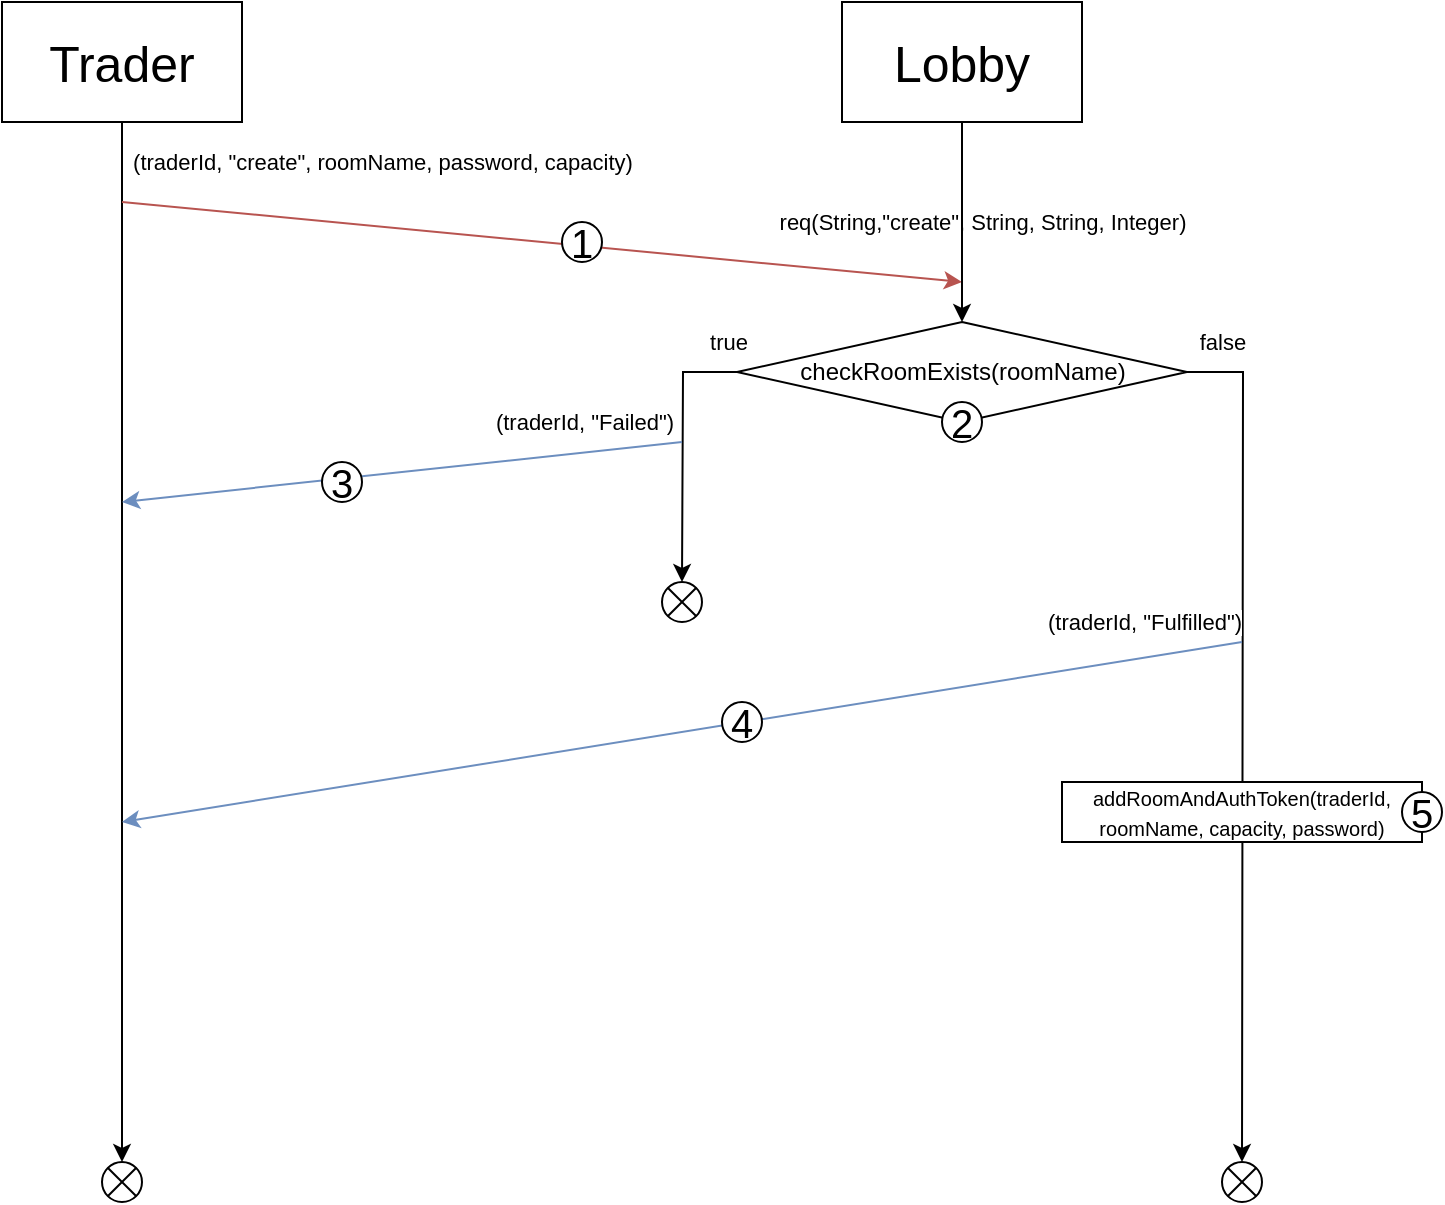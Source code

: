 <mxfile version="22.1.18" type="device">
  <diagram name="Side-1" id="3WtRLQ2df1MF-TyXNDJJ">
    <mxGraphModel dx="1195" dy="634" grid="1" gridSize="10" guides="1" tooltips="1" connect="1" arrows="1" fold="1" page="1" pageScale="1" pageWidth="3300" pageHeight="2339" math="0" shadow="0">
      <root>
        <mxCell id="0" />
        <mxCell id="1" parent="0" />
        <mxCell id="fQZC0R4J9lBJNPcKV3xF-4" style="edgeStyle=orthogonalEdgeStyle;rounded=0;orthogonalLoop=1;jettySize=auto;html=1;" edge="1" parent="1" source="fQZC0R4J9lBJNPcKV3xF-2">
          <mxGeometry relative="1" as="geometry">
            <mxPoint x="350" y="720" as="targetPoint" />
          </mxGeometry>
        </mxCell>
        <mxCell id="fQZC0R4J9lBJNPcKV3xF-2" value="&lt;font style=&quot;font-size: 25px;&quot;&gt;Trader&lt;/font&gt;" style="rounded=0;whiteSpace=wrap;html=1;" vertex="1" parent="1">
          <mxGeometry x="290" y="140" width="120" height="60" as="geometry" />
        </mxCell>
        <mxCell id="fQZC0R4J9lBJNPcKV3xF-3" value="&lt;font style=&quot;font-size: 25px;&quot;&gt;Lobby&lt;/font&gt;" style="rounded=0;whiteSpace=wrap;html=1;" vertex="1" parent="1">
          <mxGeometry x="710" y="140" width="120" height="60" as="geometry" />
        </mxCell>
        <mxCell id="fQZC0R4J9lBJNPcKV3xF-6" value="" style="endArrow=classic;html=1;rounded=0;fillColor=#f8cecc;strokeColor=#b85450;" edge="1" parent="1">
          <mxGeometry width="50" height="50" relative="1" as="geometry">
            <mxPoint x="350" y="240" as="sourcePoint" />
            <mxPoint x="770" y="280" as="targetPoint" />
          </mxGeometry>
        </mxCell>
        <mxCell id="fQZC0R4J9lBJNPcKV3xF-7" value="(traderId, &quot;create&quot;, roomName, password, capacity)" style="edgeLabel;html=1;align=center;verticalAlign=middle;resizable=0;points=[];" vertex="1" connectable="0" parent="fQZC0R4J9lBJNPcKV3xF-6">
          <mxGeometry x="-0.805" relative="1" as="geometry">
            <mxPoint x="89" y="-24" as="offset" />
          </mxGeometry>
        </mxCell>
        <mxCell id="fQZC0R4J9lBJNPcKV3xF-8" value="req(String,&quot;create&quot;, String, String, Integer)" style="edgeLabel;html=1;align=center;verticalAlign=middle;resizable=0;points=[];" vertex="1" connectable="0" parent="fQZC0R4J9lBJNPcKV3xF-6">
          <mxGeometry x="0.762" y="-1" relative="1" as="geometry">
            <mxPoint x="60" y="-26" as="offset" />
          </mxGeometry>
        </mxCell>
        <mxCell id="fQZC0R4J9lBJNPcKV3xF-16" value="&lt;font style=&quot;font-size: 20px;&quot;&gt;1&lt;/font&gt;" style="ellipse;whiteSpace=wrap;html=1;aspect=fixed;" vertex="1" parent="1">
          <mxGeometry x="570" y="250" width="20" height="20" as="geometry" />
        </mxCell>
        <mxCell id="fQZC0R4J9lBJNPcKV3xF-35" value="" style="edgeStyle=orthogonalEdgeStyle;rounded=0;orthogonalLoop=1;jettySize=auto;html=1;" edge="1" parent="1" source="fQZC0R4J9lBJNPcKV3xF-3" target="fQZC0R4J9lBJNPcKV3xF-34">
          <mxGeometry relative="1" as="geometry">
            <mxPoint x="770" y="720" as="targetPoint" />
            <mxPoint x="770" y="200" as="sourcePoint" />
          </mxGeometry>
        </mxCell>
        <mxCell id="fQZC0R4J9lBJNPcKV3xF-37" style="edgeStyle=orthogonalEdgeStyle;rounded=0;orthogonalLoop=1;jettySize=auto;html=1;" edge="1" parent="1" source="fQZC0R4J9lBJNPcKV3xF-34">
          <mxGeometry relative="1" as="geometry">
            <mxPoint x="630" y="430" as="targetPoint" />
          </mxGeometry>
        </mxCell>
        <mxCell id="fQZC0R4J9lBJNPcKV3xF-39" value="false" style="edgeLabel;html=1;align=center;verticalAlign=middle;resizable=0;points=[];" vertex="1" connectable="0" parent="fQZC0R4J9lBJNPcKV3xF-37">
          <mxGeometry x="-0.794" y="-1" relative="1" as="geometry">
            <mxPoint x="256" y="-14" as="offset" />
          </mxGeometry>
        </mxCell>
        <mxCell id="fQZC0R4J9lBJNPcKV3xF-38" style="edgeStyle=orthogonalEdgeStyle;rounded=0;orthogonalLoop=1;jettySize=auto;html=1;" edge="1" parent="1" source="fQZC0R4J9lBJNPcKV3xF-34">
          <mxGeometry relative="1" as="geometry">
            <mxPoint x="910" y="720" as="targetPoint" />
          </mxGeometry>
        </mxCell>
        <mxCell id="fQZC0R4J9lBJNPcKV3xF-40" value="true" style="edgeLabel;html=1;align=center;verticalAlign=middle;resizable=0;points=[];" vertex="1" connectable="0" parent="fQZC0R4J9lBJNPcKV3xF-38">
          <mxGeometry x="-0.894" y="3" relative="1" as="geometry">
            <mxPoint x="-252" y="-12" as="offset" />
          </mxGeometry>
        </mxCell>
        <mxCell id="fQZC0R4J9lBJNPcKV3xF-34" value="checkRoomExists(roomName)" style="rhombus;whiteSpace=wrap;html=1;" vertex="1" parent="1">
          <mxGeometry x="657.5" y="300" width="225" height="50" as="geometry" />
        </mxCell>
        <mxCell id="fQZC0R4J9lBJNPcKV3xF-41" value="" style="endArrow=classic;html=1;rounded=0;fillColor=#dae8fc;strokeColor=#6c8ebf;" edge="1" parent="1">
          <mxGeometry width="50" height="50" relative="1" as="geometry">
            <mxPoint x="630" y="360" as="sourcePoint" />
            <mxPoint x="350" y="390" as="targetPoint" />
          </mxGeometry>
        </mxCell>
        <mxCell id="fQZC0R4J9lBJNPcKV3xF-43" value="(traderId, &quot;Failed&quot;)" style="edgeLabel;html=1;align=center;verticalAlign=middle;resizable=0;points=[];" vertex="1" connectable="0" parent="fQZC0R4J9lBJNPcKV3xF-41">
          <mxGeometry x="-0.262" relative="1" as="geometry">
            <mxPoint x="54" y="-21" as="offset" />
          </mxGeometry>
        </mxCell>
        <mxCell id="fQZC0R4J9lBJNPcKV3xF-42" value="&lt;font style=&quot;font-size: 20px;&quot;&gt;2&lt;/font&gt;" style="ellipse;whiteSpace=wrap;html=1;aspect=fixed;" vertex="1" parent="1">
          <mxGeometry x="760" y="340" width="20" height="20" as="geometry" />
        </mxCell>
        <mxCell id="fQZC0R4J9lBJNPcKV3xF-46" value="" style="verticalLabelPosition=bottom;verticalAlign=top;html=1;shape=mxgraph.flowchart.or;" vertex="1" parent="1">
          <mxGeometry x="620" y="430" width="20" height="20" as="geometry" />
        </mxCell>
        <mxCell id="fQZC0R4J9lBJNPcKV3xF-47" value="" style="endArrow=classic;html=1;rounded=0;fillColor=#dae8fc;strokeColor=#6c8ebf;" edge="1" parent="1">
          <mxGeometry width="50" height="50" relative="1" as="geometry">
            <mxPoint x="910" y="460" as="sourcePoint" />
            <mxPoint x="350" y="550" as="targetPoint" />
          </mxGeometry>
        </mxCell>
        <mxCell id="fQZC0R4J9lBJNPcKV3xF-48" value="(traderId, &quot;Fulfilled&quot;)" style="edgeLabel;html=1;align=center;verticalAlign=middle;resizable=0;points=[];" vertex="1" connectable="0" parent="fQZC0R4J9lBJNPcKV3xF-47">
          <mxGeometry x="-0.513" y="4" relative="1" as="geometry">
            <mxPoint x="86" y="-36" as="offset" />
          </mxGeometry>
        </mxCell>
        <mxCell id="fQZC0R4J9lBJNPcKV3xF-51" value="&lt;font style=&quot;font-size: 10px;&quot;&gt;addRoomAndAuthToken(traderId, roomName, capacity, password)&lt;/font&gt;" style="rounded=0;whiteSpace=wrap;html=1;" vertex="1" parent="1">
          <mxGeometry x="820" y="530" width="180" height="30" as="geometry" />
        </mxCell>
        <mxCell id="fQZC0R4J9lBJNPcKV3xF-58" value="" style="verticalLabelPosition=bottom;verticalAlign=top;html=1;shape=mxgraph.flowchart.or;" vertex="1" parent="1">
          <mxGeometry x="340" y="720" width="20" height="20" as="geometry" />
        </mxCell>
        <mxCell id="fQZC0R4J9lBJNPcKV3xF-59" value="" style="verticalLabelPosition=bottom;verticalAlign=top;html=1;shape=mxgraph.flowchart.or;" vertex="1" parent="1">
          <mxGeometry x="900" y="720" width="20" height="20" as="geometry" />
        </mxCell>
        <mxCell id="fQZC0R4J9lBJNPcKV3xF-63" value="&lt;font style=&quot;font-size: 20px;&quot;&gt;3&lt;/font&gt;" style="ellipse;whiteSpace=wrap;html=1;aspect=fixed;" vertex="1" parent="1">
          <mxGeometry x="450" y="370" width="20" height="20" as="geometry" />
        </mxCell>
        <mxCell id="fQZC0R4J9lBJNPcKV3xF-64" value="&lt;span style=&quot;font-size: 20px;&quot;&gt;4&lt;/span&gt;" style="ellipse;whiteSpace=wrap;html=1;aspect=fixed;" vertex="1" parent="1">
          <mxGeometry x="650" y="490" width="20" height="20" as="geometry" />
        </mxCell>
        <mxCell id="fQZC0R4J9lBJNPcKV3xF-65" value="&lt;span style=&quot;font-size: 20px;&quot;&gt;5&lt;/span&gt;" style="ellipse;whiteSpace=wrap;html=1;aspect=fixed;" vertex="1" parent="1">
          <mxGeometry x="990" y="535" width="20" height="20" as="geometry" />
        </mxCell>
      </root>
    </mxGraphModel>
  </diagram>
</mxfile>

